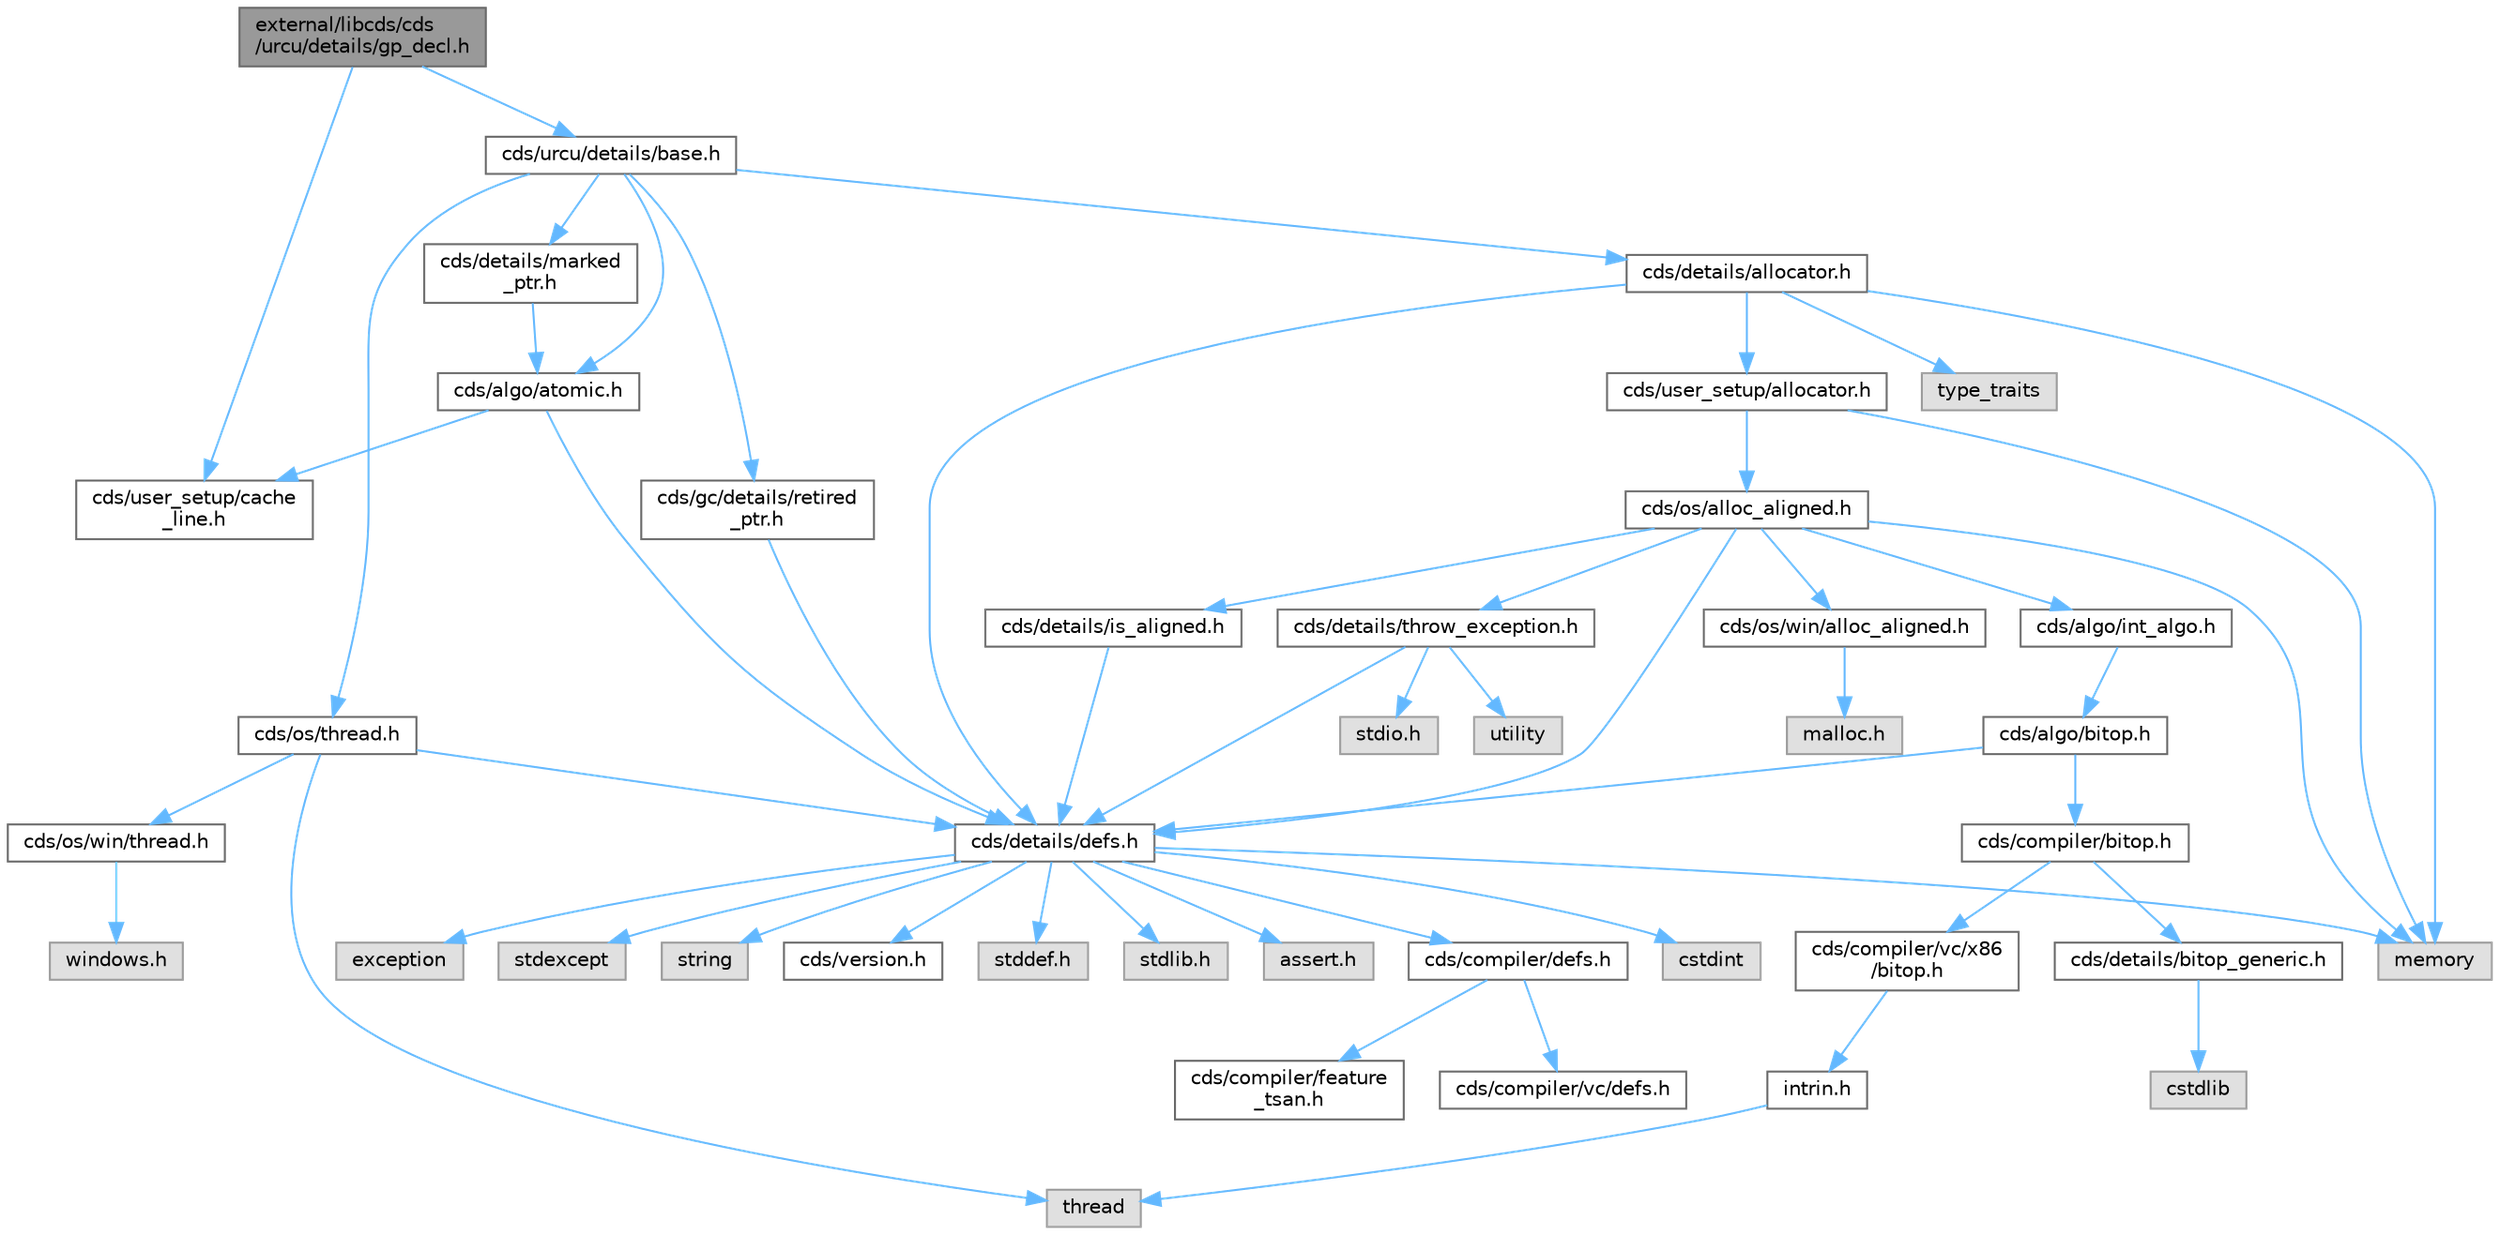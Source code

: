 digraph "external/libcds/cds/urcu/details/gp_decl.h"
{
 // LATEX_PDF_SIZE
  bgcolor="transparent";
  edge [fontname=Helvetica,fontsize=10,labelfontname=Helvetica,labelfontsize=10];
  node [fontname=Helvetica,fontsize=10,shape=box,height=0.2,width=0.4];
  Node1 [id="Node000001",label="external/libcds/cds\l/urcu/details/gp_decl.h",height=0.2,width=0.4,color="gray40", fillcolor="grey60", style="filled", fontcolor="black",tooltip=" "];
  Node1 -> Node2 [id="edge53_Node000001_Node000002",color="steelblue1",style="solid",tooltip=" "];
  Node2 [id="Node000002",label="cds/urcu/details/base.h",height=0.2,width=0.4,color="grey40", fillcolor="white", style="filled",URL="$external_2libcds_2cds_2urcu_2details_2base_8h.html",tooltip=" "];
  Node2 -> Node3 [id="edge54_Node000002_Node000003",color="steelblue1",style="solid",tooltip=" "];
  Node3 [id="Node000003",label="cds/algo/atomic.h",height=0.2,width=0.4,color="grey40", fillcolor="white", style="filled",URL="$external_2libcds_2cds_2algo_2atomic_8h.html",tooltip=" "];
  Node3 -> Node4 [id="edge55_Node000003_Node000004",color="steelblue1",style="solid",tooltip=" "];
  Node4 [id="Node000004",label="cds/details/defs.h",height=0.2,width=0.4,color="grey40", fillcolor="white", style="filled",URL="$details_2defs_8h.html",tooltip=" "];
  Node4 -> Node5 [id="edge56_Node000004_Node000005",color="steelblue1",style="solid",tooltip=" "];
  Node5 [id="Node000005",label="stddef.h",height=0.2,width=0.4,color="grey60", fillcolor="#E0E0E0", style="filled",tooltip=" "];
  Node4 -> Node6 [id="edge57_Node000004_Node000006",color="steelblue1",style="solid",tooltip=" "];
  Node6 [id="Node000006",label="stdlib.h",height=0.2,width=0.4,color="grey60", fillcolor="#E0E0E0", style="filled",tooltip=" "];
  Node4 -> Node7 [id="edge58_Node000004_Node000007",color="steelblue1",style="solid",tooltip=" "];
  Node7 [id="Node000007",label="assert.h",height=0.2,width=0.4,color="grey60", fillcolor="#E0E0E0", style="filled",tooltip=" "];
  Node4 -> Node8 [id="edge59_Node000004_Node000008",color="steelblue1",style="solid",tooltip=" "];
  Node8 [id="Node000008",label="cstdint",height=0.2,width=0.4,color="grey60", fillcolor="#E0E0E0", style="filled",tooltip=" "];
  Node4 -> Node9 [id="edge60_Node000004_Node000009",color="steelblue1",style="solid",tooltip=" "];
  Node9 [id="Node000009",label="exception",height=0.2,width=0.4,color="grey60", fillcolor="#E0E0E0", style="filled",tooltip=" "];
  Node4 -> Node10 [id="edge61_Node000004_Node000010",color="steelblue1",style="solid",tooltip=" "];
  Node10 [id="Node000010",label="stdexcept",height=0.2,width=0.4,color="grey60", fillcolor="#E0E0E0", style="filled",tooltip=" "];
  Node4 -> Node11 [id="edge62_Node000004_Node000011",color="steelblue1",style="solid",tooltip=" "];
  Node11 [id="Node000011",label="string",height=0.2,width=0.4,color="grey60", fillcolor="#E0E0E0", style="filled",tooltip=" "];
  Node4 -> Node12 [id="edge63_Node000004_Node000012",color="steelblue1",style="solid",tooltip=" "];
  Node12 [id="Node000012",label="memory",height=0.2,width=0.4,color="grey60", fillcolor="#E0E0E0", style="filled",tooltip=" "];
  Node4 -> Node13 [id="edge64_Node000004_Node000013",color="steelblue1",style="solid",tooltip=" "];
  Node13 [id="Node000013",label="cds/version.h",height=0.2,width=0.4,color="grey40", fillcolor="white", style="filled",URL="$external_2libcds_2cds_2version_8h.html",tooltip=" "];
  Node4 -> Node14 [id="edge65_Node000004_Node000014",color="steelblue1",style="solid",tooltip=" "];
  Node14 [id="Node000014",label="cds/compiler/defs.h",height=0.2,width=0.4,color="grey40", fillcolor="white", style="filled",URL="$compiler_2defs_8h.html",tooltip=" "];
  Node14 -> Node15 [id="edge66_Node000014_Node000015",color="steelblue1",style="solid",tooltip=" "];
  Node15 [id="Node000015",label="cds/compiler/vc/defs.h",height=0.2,width=0.4,color="grey40", fillcolor="white", style="filled",URL="$compiler_2vc_2defs_8h.html",tooltip=" "];
  Node14 -> Node16 [id="edge67_Node000014_Node000016",color="steelblue1",style="solid",tooltip=" "];
  Node16 [id="Node000016",label="cds/compiler/feature\l_tsan.h",height=0.2,width=0.4,color="grey40", fillcolor="white", style="filled",URL="$feature__tsan_8h.html",tooltip=" "];
  Node3 -> Node17 [id="edge68_Node000003_Node000017",color="steelblue1",style="solid",tooltip=" "];
  Node17 [id="Node000017",label="cds/user_setup/cache\l_line.h",height=0.2,width=0.4,color="grey40", fillcolor="white", style="filled",URL="$cache__line_8h.html",tooltip="Cache-line size definition"];
  Node2 -> Node18 [id="edge69_Node000002_Node000018",color="steelblue1",style="solid",tooltip=" "];
  Node18 [id="Node000018",label="cds/gc/details/retired\l_ptr.h",height=0.2,width=0.4,color="grey40", fillcolor="white", style="filled",URL="$retired__ptr_8h.html",tooltip=" "];
  Node18 -> Node4 [id="edge70_Node000018_Node000004",color="steelblue1",style="solid",tooltip=" "];
  Node2 -> Node19 [id="edge71_Node000002_Node000019",color="steelblue1",style="solid",tooltip=" "];
  Node19 [id="Node000019",label="cds/details/allocator.h",height=0.2,width=0.4,color="grey40", fillcolor="white", style="filled",URL="$external_2libcds_2cds_2details_2allocator_8h.html",tooltip=" "];
  Node19 -> Node20 [id="edge72_Node000019_Node000020",color="steelblue1",style="solid",tooltip=" "];
  Node20 [id="Node000020",label="type_traits",height=0.2,width=0.4,color="grey60", fillcolor="#E0E0E0", style="filled",tooltip=" "];
  Node19 -> Node12 [id="edge73_Node000019_Node000012",color="steelblue1",style="solid",tooltip=" "];
  Node19 -> Node4 [id="edge74_Node000019_Node000004",color="steelblue1",style="solid",tooltip=" "];
  Node19 -> Node21 [id="edge75_Node000019_Node000021",color="steelblue1",style="solid",tooltip=" "];
  Node21 [id="Node000021",label="cds/user_setup/allocator.h",height=0.2,width=0.4,color="grey40", fillcolor="white", style="filled",URL="$external_2libcds_2cds_2user__setup_2allocator_8h.html",tooltip="Default implementation of allocator classes."];
  Node21 -> Node12 [id="edge76_Node000021_Node000012",color="steelblue1",style="solid",tooltip=" "];
  Node21 -> Node22 [id="edge77_Node000021_Node000022",color="steelblue1",style="solid",tooltip=" "];
  Node22 [id="Node000022",label="cds/os/alloc_aligned.h",height=0.2,width=0.4,color="grey40", fillcolor="white", style="filled",URL="$alloc__aligned_8h.html",tooltip=" "];
  Node22 -> Node4 [id="edge78_Node000022_Node000004",color="steelblue1",style="solid",tooltip=" "];
  Node22 -> Node23 [id="edge79_Node000022_Node000023",color="steelblue1",style="solid",tooltip=" "];
  Node23 [id="Node000023",label="cds/os/win/alloc_aligned.h",height=0.2,width=0.4,color="grey40", fillcolor="white", style="filled",URL="$win_2alloc__aligned_8h.html",tooltip=" "];
  Node23 -> Node24 [id="edge80_Node000023_Node000024",color="steelblue1",style="solid",tooltip=" "];
  Node24 [id="Node000024",label="malloc.h",height=0.2,width=0.4,color="grey60", fillcolor="#E0E0E0", style="filled",tooltip=" "];
  Node22 -> Node12 [id="edge81_Node000022_Node000012",color="steelblue1",style="solid",tooltip=" "];
  Node22 -> Node25 [id="edge82_Node000022_Node000025",color="steelblue1",style="solid",tooltip=" "];
  Node25 [id="Node000025",label="cds/details/is_aligned.h",height=0.2,width=0.4,color="grey40", fillcolor="white", style="filled",URL="$is__aligned_8h.html",tooltip=" "];
  Node25 -> Node4 [id="edge83_Node000025_Node000004",color="steelblue1",style="solid",tooltip=" "];
  Node22 -> Node26 [id="edge84_Node000022_Node000026",color="steelblue1",style="solid",tooltip=" "];
  Node26 [id="Node000026",label="cds/algo/int_algo.h",height=0.2,width=0.4,color="grey40", fillcolor="white", style="filled",URL="$int__algo_8h.html",tooltip=" "];
  Node26 -> Node27 [id="edge85_Node000026_Node000027",color="steelblue1",style="solid",tooltip=" "];
  Node27 [id="Node000027",label="cds/algo/bitop.h",height=0.2,width=0.4,color="grey40", fillcolor="white", style="filled",URL="$algo_2bitop_8h.html",tooltip=" "];
  Node27 -> Node4 [id="edge86_Node000027_Node000004",color="steelblue1",style="solid",tooltip=" "];
  Node27 -> Node28 [id="edge87_Node000027_Node000028",color="steelblue1",style="solid",tooltip=" "];
  Node28 [id="Node000028",label="cds/compiler/bitop.h",height=0.2,width=0.4,color="grey40", fillcolor="white", style="filled",URL="$compiler_2bitop_8h.html",tooltip=" "];
  Node28 -> Node29 [id="edge88_Node000028_Node000029",color="steelblue1",style="solid",tooltip=" "];
  Node29 [id="Node000029",label="cds/compiler/vc/x86\l/bitop.h",height=0.2,width=0.4,color="grey40", fillcolor="white", style="filled",URL="$compiler_2vc_2x86_2bitop_8h.html",tooltip=" "];
  Node29 -> Node30 [id="edge89_Node000029_Node000030",color="steelblue1",style="solid",tooltip=" "];
  Node30 [id="Node000030",label="intrin.h",height=0.2,width=0.4,color="grey40", fillcolor="white", style="filled",URL="$intrin_8h.html",tooltip=" "];
  Node30 -> Node31 [id="edge90_Node000030_Node000031",color="steelblue1",style="solid",tooltip=" "];
  Node31 [id="Node000031",label="thread",height=0.2,width=0.4,color="grey60", fillcolor="#E0E0E0", style="filled",tooltip=" "];
  Node28 -> Node32 [id="edge91_Node000028_Node000032",color="steelblue1",style="solid",tooltip=" "];
  Node32 [id="Node000032",label="cds/details/bitop_generic.h",height=0.2,width=0.4,color="grey40", fillcolor="white", style="filled",URL="$bitop__generic_8h.html",tooltip=" "];
  Node32 -> Node33 [id="edge92_Node000032_Node000033",color="steelblue1",style="solid",tooltip=" "];
  Node33 [id="Node000033",label="cstdlib",height=0.2,width=0.4,color="grey60", fillcolor="#E0E0E0", style="filled",tooltip=" "];
  Node22 -> Node34 [id="edge93_Node000022_Node000034",color="steelblue1",style="solid",tooltip=" "];
  Node34 [id="Node000034",label="cds/details/throw_exception.h",height=0.2,width=0.4,color="grey40", fillcolor="white", style="filled",URL="$throw__exception_8h.html",tooltip=" "];
  Node34 -> Node4 [id="edge94_Node000034_Node000004",color="steelblue1",style="solid",tooltip=" "];
  Node34 -> Node35 [id="edge95_Node000034_Node000035",color="steelblue1",style="solid",tooltip=" "];
  Node35 [id="Node000035",label="stdio.h",height=0.2,width=0.4,color="grey60", fillcolor="#E0E0E0", style="filled",tooltip=" "];
  Node34 -> Node36 [id="edge96_Node000034_Node000036",color="steelblue1",style="solid",tooltip=" "];
  Node36 [id="Node000036",label="utility",height=0.2,width=0.4,color="grey60", fillcolor="#E0E0E0", style="filled",tooltip=" "];
  Node2 -> Node37 [id="edge97_Node000002_Node000037",color="steelblue1",style="solid",tooltip=" "];
  Node37 [id="Node000037",label="cds/os/thread.h",height=0.2,width=0.4,color="grey40", fillcolor="white", style="filled",URL="$cds_2os_2thread_8h.html",tooltip=" "];
  Node37 -> Node31 [id="edge98_Node000037_Node000031",color="steelblue1",style="solid",tooltip=" "];
  Node37 -> Node4 [id="edge99_Node000037_Node000004",color="steelblue1",style="solid",tooltip=" "];
  Node37 -> Node38 [id="edge100_Node000037_Node000038",color="steelblue1",style="solid",tooltip=" "];
  Node38 [id="Node000038",label="cds/os/win/thread.h",height=0.2,width=0.4,color="grey40", fillcolor="white", style="filled",URL="$cds_2os_2win_2thread_8h.html",tooltip=" "];
  Node38 -> Node39 [id="edge101_Node000038_Node000039",color="steelblue1",style="solid",tooltip=" "];
  Node39 [id="Node000039",label="windows.h",height=0.2,width=0.4,color="grey60", fillcolor="#E0E0E0", style="filled",tooltip=" "];
  Node2 -> Node40 [id="edge102_Node000002_Node000040",color="steelblue1",style="solid",tooltip=" "];
  Node40 [id="Node000040",label="cds/details/marked\l_ptr.h",height=0.2,width=0.4,color="grey40", fillcolor="white", style="filled",URL="$marked__ptr_8h.html",tooltip=" "];
  Node40 -> Node3 [id="edge103_Node000040_Node000003",color="steelblue1",style="solid",tooltip=" "];
  Node1 -> Node17 [id="edge104_Node000001_Node000017",color="steelblue1",style="solid",tooltip=" "];
}
